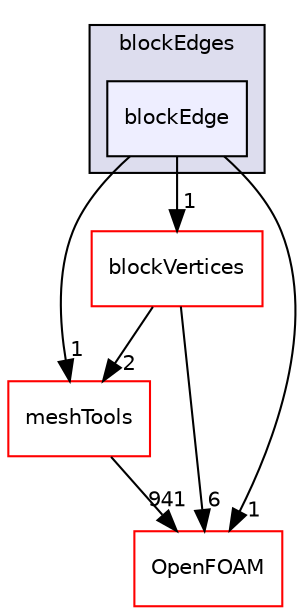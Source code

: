 digraph "src/mesh/blockMesh/blockEdges/blockEdge" {
  bgcolor=transparent;
  compound=true
  node [ fontsize="10", fontname="Helvetica"];
  edge [ labelfontsize="10", labelfontname="Helvetica"];
  subgraph clusterdir_2be04f7008d0f59dcfa6d7f2ed1ae216 {
    graph [ bgcolor="#ddddee", pencolor="black", label="blockEdges" fontname="Helvetica", fontsize="10", URL="dir_2be04f7008d0f59dcfa6d7f2ed1ae216.html"]
  dir_a06eaa1db3dcb24dc2dac6400bb2f129 [shape=box, label="blockEdge", style="filled", fillcolor="#eeeeff", pencolor="black", URL="dir_a06eaa1db3dcb24dc2dac6400bb2f129.html"];
  }
  dir_93895511c18a9f0db9f27c0c000f3eac [shape=box label="blockVertices" color="red" URL="dir_93895511c18a9f0db9f27c0c000f3eac.html"];
  dir_ae30ad0bef50cf391b24c614251bb9fd [shape=box label="meshTools" color="red" URL="dir_ae30ad0bef50cf391b24c614251bb9fd.html"];
  dir_c5473ff19b20e6ec4dfe5c310b3778a8 [shape=box label="OpenFOAM" color="red" URL="dir_c5473ff19b20e6ec4dfe5c310b3778a8.html"];
  dir_93895511c18a9f0db9f27c0c000f3eac->dir_ae30ad0bef50cf391b24c614251bb9fd [headlabel="2", labeldistance=1.5 headhref="dir_001916_001949.html"];
  dir_93895511c18a9f0db9f27c0c000f3eac->dir_c5473ff19b20e6ec4dfe5c310b3778a8 [headlabel="6", labeldistance=1.5 headhref="dir_001916_002151.html"];
  dir_ae30ad0bef50cf391b24c614251bb9fd->dir_c5473ff19b20e6ec4dfe5c310b3778a8 [headlabel="941", labeldistance=1.5 headhref="dir_001949_002151.html"];
  dir_a06eaa1db3dcb24dc2dac6400bb2f129->dir_93895511c18a9f0db9f27c0c000f3eac [headlabel="1", labeldistance=1.5 headhref="dir_001900_001916.html"];
  dir_a06eaa1db3dcb24dc2dac6400bb2f129->dir_ae30ad0bef50cf391b24c614251bb9fd [headlabel="1", labeldistance=1.5 headhref="dir_001900_001949.html"];
  dir_a06eaa1db3dcb24dc2dac6400bb2f129->dir_c5473ff19b20e6ec4dfe5c310b3778a8 [headlabel="1", labeldistance=1.5 headhref="dir_001900_002151.html"];
}
